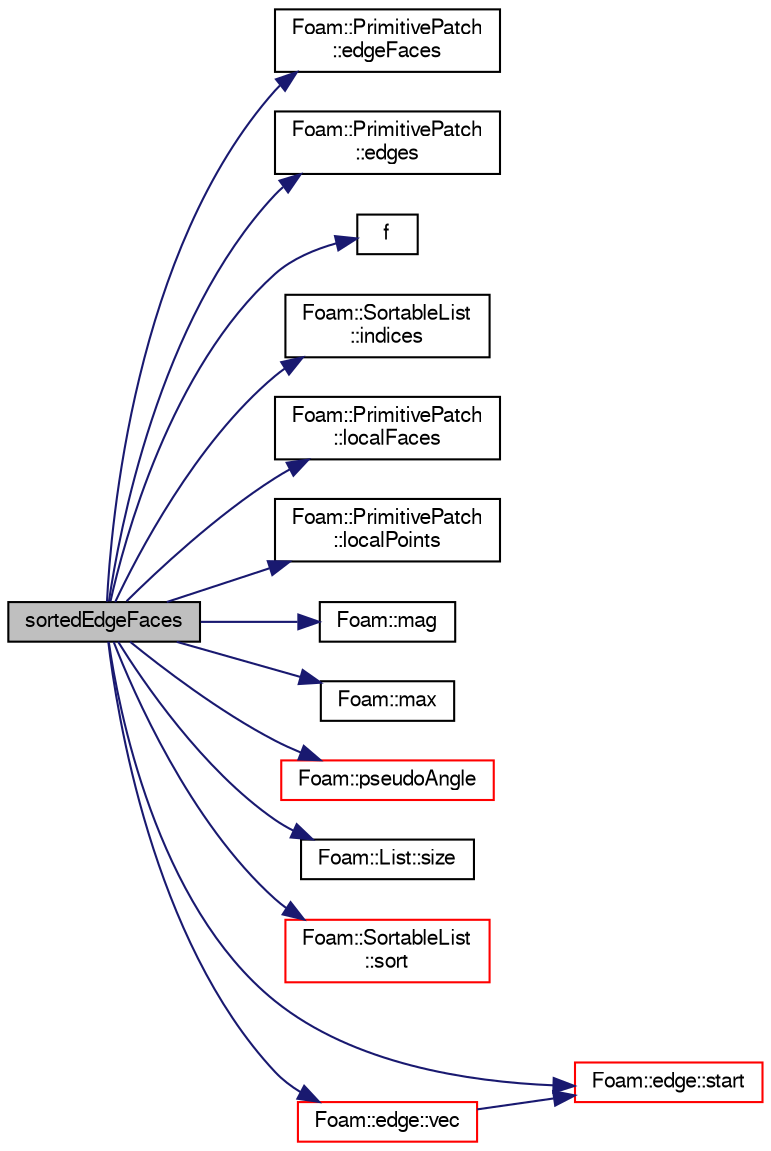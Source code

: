 digraph "sortedEdgeFaces"
{
  bgcolor="transparent";
  edge [fontname="FreeSans",fontsize="10",labelfontname="FreeSans",labelfontsize="10"];
  node [fontname="FreeSans",fontsize="10",shape=record];
  rankdir="LR";
  Node492 [label="sortedEdgeFaces",height=0.2,width=0.4,color="black", fillcolor="grey75", style="filled", fontcolor="black"];
  Node492 -> Node493 [color="midnightblue",fontsize="10",style="solid",fontname="FreeSans"];
  Node493 [label="Foam::PrimitivePatch\l::edgeFaces",height=0.2,width=0.4,color="black",URL="$a27538.html#ad38ecd2902727a890ebd437731c271c8",tooltip="Return edge-face addressing. "];
  Node492 -> Node494 [color="midnightblue",fontsize="10",style="solid",fontname="FreeSans"];
  Node494 [label="Foam::PrimitivePatch\l::edges",height=0.2,width=0.4,color="black",URL="$a27538.html#a21d764179912ddda5c6f95193c289846",tooltip="Return list of edges, address into LOCAL point list. "];
  Node492 -> Node495 [color="midnightblue",fontsize="10",style="solid",fontname="FreeSans"];
  Node495 [label="f",height=0.2,width=0.4,color="black",URL="$a17900.html#a888be93833ac7a23170555c69c690288"];
  Node492 -> Node496 [color="midnightblue",fontsize="10",style="solid",fontname="FreeSans"];
  Node496 [label="Foam::SortableList\l::indices",height=0.2,width=0.4,color="black",URL="$a25918.html#a28bce53bb8731da2b5f7a7cfb9ae2167",tooltip="Return the list of sorted indices. Updated every sort. "];
  Node492 -> Node497 [color="midnightblue",fontsize="10",style="solid",fontname="FreeSans"];
  Node497 [label="Foam::PrimitivePatch\l::localFaces",height=0.2,width=0.4,color="black",URL="$a27538.html#aa4bd29e9c9de3d53e26aa2bf2e803c60",tooltip="Return patch faces addressing into local point list. "];
  Node492 -> Node498 [color="midnightblue",fontsize="10",style="solid",fontname="FreeSans"];
  Node498 [label="Foam::PrimitivePatch\l::localPoints",height=0.2,width=0.4,color="black",URL="$a27538.html#aca6c65ee2831bb6795149af7635640a2",tooltip="Return pointField of points in patch. "];
  Node492 -> Node499 [color="midnightblue",fontsize="10",style="solid",fontname="FreeSans"];
  Node499 [label="Foam::mag",height=0.2,width=0.4,color="black",URL="$a21124.html#a929da2a3fdcf3dacbbe0487d3a330dae"];
  Node492 -> Node500 [color="midnightblue",fontsize="10",style="solid",fontname="FreeSans"];
  Node500 [label="Foam::max",height=0.2,width=0.4,color="black",URL="$a21124.html#ac993e906cf2774ae77e666bc24e81733"];
  Node492 -> Node501 [color="midnightblue",fontsize="10",style="solid",fontname="FreeSans"];
  Node501 [label="Foam::pseudoAngle",height=0.2,width=0.4,color="red",URL="$a21124.html#aa9ca3552ea22ee09d1a028d177954ed0",tooltip="Estimate angle of vec in coordinate system (e0, e1, e0^e1). "];
  Node492 -> Node505 [color="midnightblue",fontsize="10",style="solid",fontname="FreeSans"];
  Node505 [label="Foam::List::size",height=0.2,width=0.4,color="black",URL="$a25694.html#a8a5f6fa29bd4b500caf186f60245b384",tooltip="Override size to be inconsistent with allocated storage. "];
  Node492 -> Node506 [color="midnightblue",fontsize="10",style="solid",fontname="FreeSans"];
  Node506 [label="Foam::SortableList\l::sort",height=0.2,width=0.4,color="red",URL="$a25918.html#a47fdc9eea42b6975cdc835bb2e08810e",tooltip="(stable) sort the list (if changed after construction time) "];
  Node492 -> Node511 [color="midnightblue",fontsize="10",style="solid",fontname="FreeSans"];
  Node511 [label="Foam::edge::start",height=0.2,width=0.4,color="red",URL="$a27210.html#afe56bdd2031bbf8321e35e2330c0b990",tooltip="Return start vertex label. "];
  Node492 -> Node513 [color="midnightblue",fontsize="10",style="solid",fontname="FreeSans"];
  Node513 [label="Foam::edge::vec",height=0.2,width=0.4,color="red",URL="$a27210.html#a72eb1bfd9e030458c6f7f33202ea5b4f",tooltip="Return the vector (end - start) "];
  Node513 -> Node511 [color="midnightblue",fontsize="10",style="solid",fontname="FreeSans"];
}
